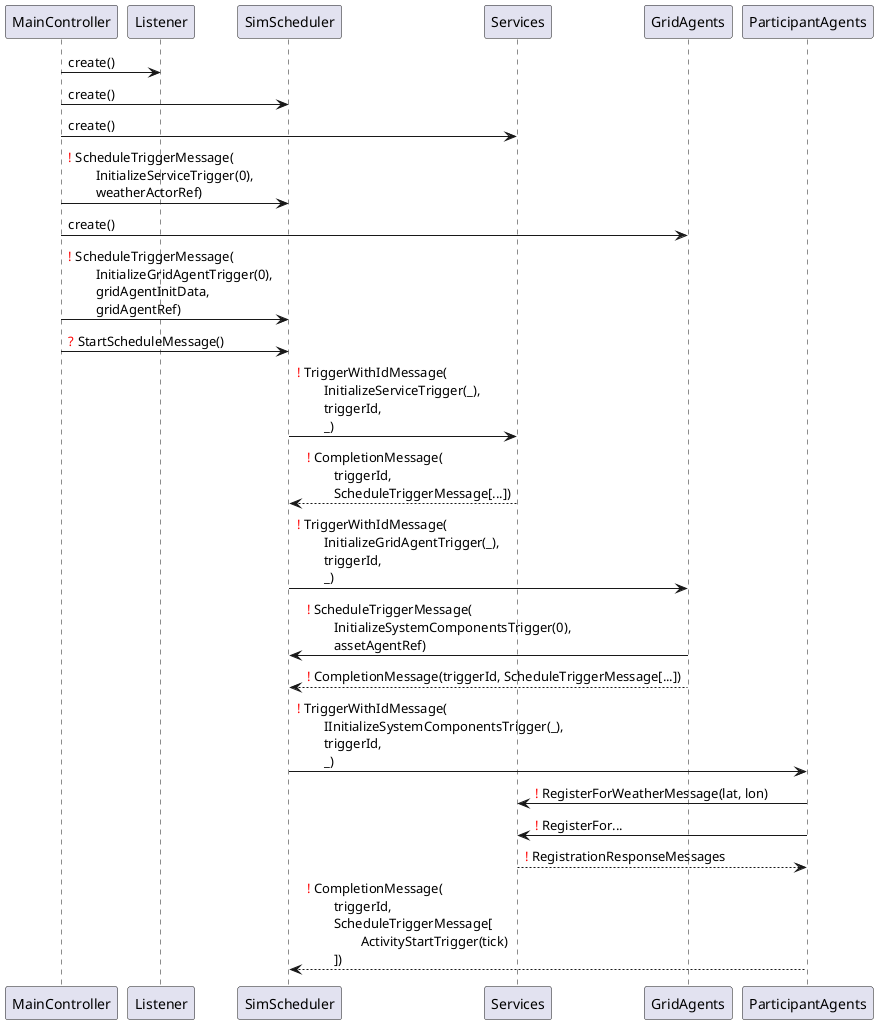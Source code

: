 @startuml
MainController -> Listener: create()
MainController -> SimScheduler: create()
MainController -> Services: create()
MainController -> SimScheduler: <font color=red>!</font> ScheduleTriggerMessage(\n\tInitializeServiceTrigger(0),\n\tweatherActorRef)
MainController -> GridAgents: create()
MainController -> SimScheduler: <font color=red>!</font> ScheduleTriggerMessage(\n\tInitializeGridAgentTrigger(0),\n\tgridAgentInitData,\n\tgridAgentRef)
MainController -> SimScheduler: <font color=red>?</font> StartScheduleMessage()
SimScheduler -> Services: <font color=red>!</font> TriggerWithIdMessage(\n\tInitializeServiceTrigger(_),\n\ttriggerId,\n\t_)
Services --> SimScheduler: <font color=red>!</font> CompletionMessage(\n\ttriggerId,\n\tScheduleTriggerMessage[...])
SimScheduler -> GridAgents: <font color=red>!</font> TriggerWithIdMessage(\n\tInitializeGridAgentTrigger(_),\n\ttriggerId,\n\t_)
GridAgents -> SimScheduler: <font color=red>!</font> ScheduleTriggerMessage(\n\tInitializeSystemComponentsTrigger(0),\n\tassetAgentRef)
GridAgents --> SimScheduler: <font color=red>!</font> CompletionMessage(triggerId, ScheduleTriggerMessage[...])
SimScheduler -> ParticipantAgents: <font color=red>!</font> TriggerWithIdMessage(\n\tIInitializeSystemComponentsTrigger(_),\n\ttriggerId,\n\t_)
ParticipantAgents -> Services: <font color=red>!</font> RegisterForWeatherMessage(lat, lon)
ParticipantAgents -> Services: <font color=red>!</font> RegisterFor...
Services --> ParticipantAgents: <font color=red>!</font> RegistrationResponseMessages
ParticipantAgents --> SimScheduler: <font color=red>!</font> CompletionMessage(\n\ttriggerId,\n\tScheduleTriggerMessage[\n\t\tActivityStartTrigger(tick)\n\t])
@enduml